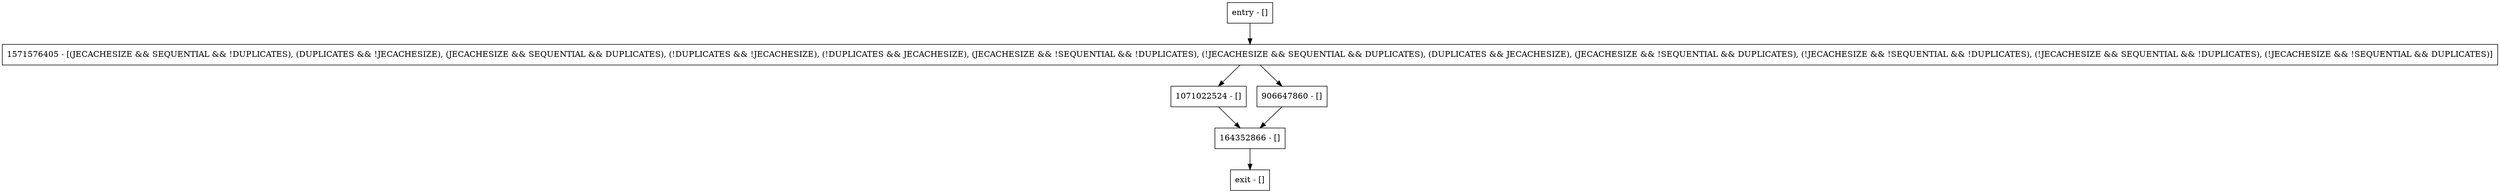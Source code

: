 digraph isEmbeddedLN {
node [shape=record];
entry [label="entry - []"];
exit [label="exit - []"];
164352866 [label="164352866 - []"];
1071022524 [label="1071022524 - []"];
906647860 [label="906647860 - []"];
1571576405 [label="1571576405 - [(JECACHESIZE && SEQUENTIAL && !DUPLICATES), (DUPLICATES && !JECACHESIZE), (JECACHESIZE && SEQUENTIAL && DUPLICATES), (!DUPLICATES && !JECACHESIZE), (!DUPLICATES && JECACHESIZE), (JECACHESIZE && !SEQUENTIAL && !DUPLICATES), (!JECACHESIZE && SEQUENTIAL && DUPLICATES), (DUPLICATES && JECACHESIZE), (JECACHESIZE && !SEQUENTIAL && DUPLICATES), (!JECACHESIZE && !SEQUENTIAL && !DUPLICATES), (!JECACHESIZE && SEQUENTIAL && !DUPLICATES), (!JECACHESIZE && !SEQUENTIAL && DUPLICATES)]"];
entry;
exit;
entry -> 1571576405;
164352866 -> exit;
1071022524 -> 164352866;
906647860 -> 164352866;
1571576405 -> 1071022524;
1571576405 -> 906647860;
}
